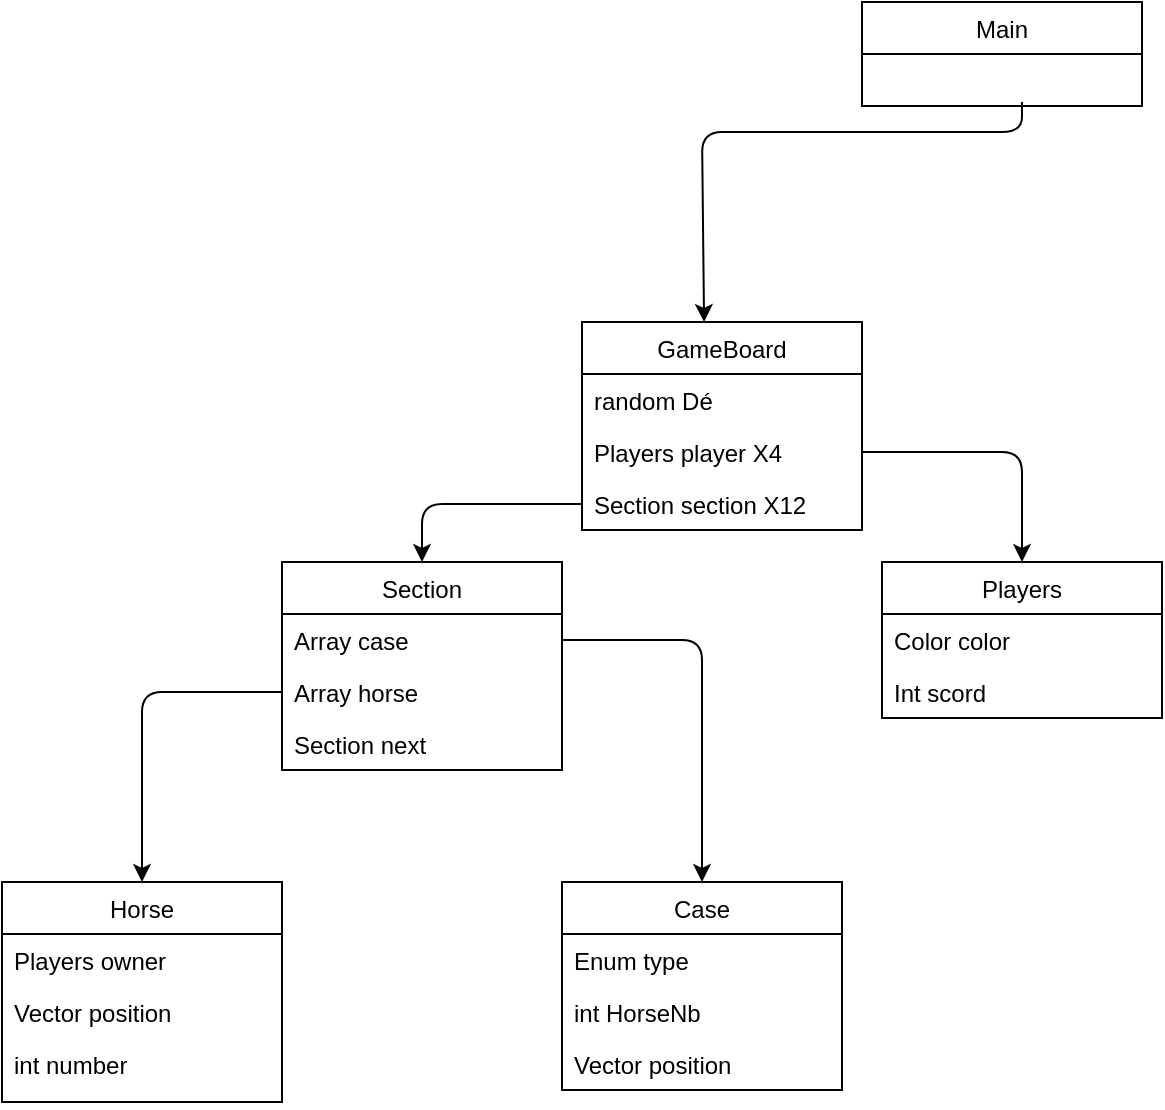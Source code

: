 <mxfile version="14.6.1" type="github"><diagram id="_9JKTbbqgFHZP0TrOg7P" name="Page-1"><mxGraphModel dx="1422" dy="838" grid="1" gridSize="10" guides="1" tooltips="1" connect="1" arrows="1" fold="1" page="1" pageScale="1" pageWidth="3300" pageHeight="4681" math="0" shadow="0"><root><mxCell id="0"/><mxCell id="1" parent="0"/><mxCell id="q9FCecpArfK3-1et3k5J-8" value="Main" style="swimlane;fontStyle=0;childLayout=stackLayout;horizontal=1;startSize=26;fillColor=none;horizontalStack=0;resizeParent=1;resizeParentMax=0;resizeLast=0;collapsible=1;marginBottom=0;" parent="1" vertex="1"><mxGeometry x="600" y="40" width="140" height="52" as="geometry"/></mxCell><mxCell id="q9FCecpArfK3-1et3k5J-12" value="GameBoard" style="swimlane;fontStyle=0;childLayout=stackLayout;horizontal=1;startSize=26;fillColor=none;horizontalStack=0;resizeParent=1;resizeParentMax=0;resizeLast=0;collapsible=1;marginBottom=0;" parent="1" vertex="1"><mxGeometry x="460" y="200" width="140" height="104" as="geometry"/></mxCell><mxCell id="q9FCecpArfK3-1et3k5J-13" value="random Dé" style="text;strokeColor=none;fillColor=none;align=left;verticalAlign=top;spacingLeft=4;spacingRight=4;overflow=hidden;rotatable=0;points=[[0,0.5],[1,0.5]];portConstraint=eastwest;" parent="q9FCecpArfK3-1et3k5J-12" vertex="1"><mxGeometry y="26" width="140" height="26" as="geometry"/></mxCell><mxCell id="q9FCecpArfK3-1et3k5J-14" value="Players player X4" style="text;strokeColor=none;fillColor=none;align=left;verticalAlign=top;spacingLeft=4;spacingRight=4;overflow=hidden;rotatable=0;points=[[0,0.5],[1,0.5]];portConstraint=eastwest;" parent="q9FCecpArfK3-1et3k5J-12" vertex="1"><mxGeometry y="52" width="140" height="26" as="geometry"/></mxCell><mxCell id="q9FCecpArfK3-1et3k5J-15" value="Section section X12" style="text;strokeColor=none;fillColor=none;align=left;verticalAlign=top;spacingLeft=4;spacingRight=4;overflow=hidden;rotatable=0;points=[[0,0.5],[1,0.5]];portConstraint=eastwest;" parent="q9FCecpArfK3-1et3k5J-12" vertex="1"><mxGeometry y="78" width="140" height="26" as="geometry"/></mxCell><mxCell id="q9FCecpArfK3-1et3k5J-16" value="Section" style="swimlane;fontStyle=0;childLayout=stackLayout;horizontal=1;startSize=26;fillColor=none;horizontalStack=0;resizeParent=1;resizeParentMax=0;resizeLast=0;collapsible=1;marginBottom=0;" parent="1" vertex="1"><mxGeometry x="310" y="320" width="140" height="104" as="geometry"/></mxCell><mxCell id="q9FCecpArfK3-1et3k5J-17" value="Array case" style="text;strokeColor=none;fillColor=none;align=left;verticalAlign=top;spacingLeft=4;spacingRight=4;overflow=hidden;rotatable=0;points=[[0,0.5],[1,0.5]];portConstraint=eastwest;" parent="q9FCecpArfK3-1et3k5J-16" vertex="1"><mxGeometry y="26" width="140" height="26" as="geometry"/></mxCell><mxCell id="q9FCecpArfK3-1et3k5J-18" value="Array horse" style="text;strokeColor=none;fillColor=none;align=left;verticalAlign=top;spacingLeft=4;spacingRight=4;overflow=hidden;rotatable=0;points=[[0,0.5],[1,0.5]];portConstraint=eastwest;" parent="q9FCecpArfK3-1et3k5J-16" vertex="1"><mxGeometry y="52" width="140" height="26" as="geometry"/></mxCell><mxCell id="q9FCecpArfK3-1et3k5J-19" value="Section next" style="text;strokeColor=none;fillColor=none;align=left;verticalAlign=top;spacingLeft=4;spacingRight=4;overflow=hidden;rotatable=0;points=[[0,0.5],[1,0.5]];portConstraint=eastwest;" parent="q9FCecpArfK3-1et3k5J-16" vertex="1"><mxGeometry y="78" width="140" height="26" as="geometry"/></mxCell><mxCell id="q9FCecpArfK3-1et3k5J-20" value="Players" style="swimlane;fontStyle=0;childLayout=stackLayout;horizontal=1;startSize=26;fillColor=none;horizontalStack=0;resizeParent=1;resizeParentMax=0;resizeLast=0;collapsible=1;marginBottom=0;" parent="1" vertex="1"><mxGeometry x="610" y="320" width="140" height="78" as="geometry"/></mxCell><mxCell id="q9FCecpArfK3-1et3k5J-21" value="Color color" style="text;strokeColor=none;fillColor=none;align=left;verticalAlign=top;spacingLeft=4;spacingRight=4;overflow=hidden;rotatable=0;points=[[0,0.5],[1,0.5]];portConstraint=eastwest;" parent="q9FCecpArfK3-1et3k5J-20" vertex="1"><mxGeometry y="26" width="140" height="26" as="geometry"/></mxCell><mxCell id="q9FCecpArfK3-1et3k5J-22" value="Int scord" style="text;strokeColor=none;fillColor=none;align=left;verticalAlign=top;spacingLeft=4;spacingRight=4;overflow=hidden;rotatable=0;points=[[0,0.5],[1,0.5]];portConstraint=eastwest;" parent="q9FCecpArfK3-1et3k5J-20" vertex="1"><mxGeometry y="52" width="140" height="26" as="geometry"/></mxCell><mxCell id="q9FCecpArfK3-1et3k5J-24" value="Case" style="swimlane;fontStyle=0;childLayout=stackLayout;horizontal=1;startSize=26;fillColor=none;horizontalStack=0;resizeParent=1;resizeParentMax=0;resizeLast=0;collapsible=1;marginBottom=0;" parent="1" vertex="1"><mxGeometry x="450" y="480" width="140" height="104" as="geometry"/></mxCell><mxCell id="q9FCecpArfK3-1et3k5J-25" value="Enum type" style="text;strokeColor=none;fillColor=none;align=left;verticalAlign=top;spacingLeft=4;spacingRight=4;overflow=hidden;rotatable=0;points=[[0,0.5],[1,0.5]];portConstraint=eastwest;" parent="q9FCecpArfK3-1et3k5J-24" vertex="1"><mxGeometry y="26" width="140" height="26" as="geometry"/></mxCell><mxCell id="q9FCecpArfK3-1et3k5J-26" value="int HorseNb" style="text;strokeColor=none;fillColor=none;align=left;verticalAlign=top;spacingLeft=4;spacingRight=4;overflow=hidden;rotatable=0;points=[[0,0.5],[1,0.5]];portConstraint=eastwest;" parent="q9FCecpArfK3-1et3k5J-24" vertex="1"><mxGeometry y="52" width="140" height="26" as="geometry"/></mxCell><mxCell id="q9FCecpArfK3-1et3k5J-27" value="Vector position" style="text;strokeColor=none;fillColor=none;align=left;verticalAlign=top;spacingLeft=4;spacingRight=4;overflow=hidden;rotatable=0;points=[[0,0.5],[1,0.5]];portConstraint=eastwest;" parent="q9FCecpArfK3-1et3k5J-24" vertex="1"><mxGeometry y="78" width="140" height="26" as="geometry"/></mxCell><mxCell id="q9FCecpArfK3-1et3k5J-28" value="" style="endArrow=classic;html=1;entryX=0.436;entryY=0;entryDx=0;entryDy=0;entryPerimeter=0;" parent="1" target="q9FCecpArfK3-1et3k5J-12" edge="1"><mxGeometry width="50" height="50" relative="1" as="geometry"><mxPoint x="680" y="90" as="sourcePoint"/><mxPoint x="520" y="180" as="targetPoint"/><Array as="points"><mxPoint x="680" y="105"/><mxPoint x="520" y="105"/></Array></mxGeometry></mxCell><mxCell id="q9FCecpArfK3-1et3k5J-29" value="Horse" style="swimlane;fontStyle=0;childLayout=stackLayout;horizontal=1;startSize=26;fillColor=none;horizontalStack=0;resizeParent=1;resizeParentMax=0;resizeLast=0;collapsible=1;marginBottom=0;" parent="1" vertex="1"><mxGeometry x="170" y="480" width="140" height="110" as="geometry"/></mxCell><mxCell id="q9FCecpArfK3-1et3k5J-30" value="Players owner" style="text;strokeColor=none;fillColor=none;align=left;verticalAlign=top;spacingLeft=4;spacingRight=4;overflow=hidden;rotatable=0;points=[[0,0.5],[1,0.5]];portConstraint=eastwest;" parent="q9FCecpArfK3-1et3k5J-29" vertex="1"><mxGeometry y="26" width="140" height="26" as="geometry"/></mxCell><mxCell id="q9FCecpArfK3-1et3k5J-31" value="Vector position" style="text;strokeColor=none;fillColor=none;align=left;verticalAlign=top;spacingLeft=4;spacingRight=4;overflow=hidden;rotatable=0;points=[[0,0.5],[1,0.5]];portConstraint=eastwest;" parent="q9FCecpArfK3-1et3k5J-29" vertex="1"><mxGeometry y="52" width="140" height="26" as="geometry"/></mxCell><mxCell id="q9FCecpArfK3-1et3k5J-32" value="int number" style="text;strokeColor=none;fillColor=none;align=left;verticalAlign=top;spacingLeft=4;spacingRight=4;overflow=hidden;rotatable=0;points=[[0,0.5],[1,0.5]];portConstraint=eastwest;" parent="q9FCecpArfK3-1et3k5J-29" vertex="1"><mxGeometry y="78" width="140" height="32" as="geometry"/></mxCell><mxCell id="q9FCecpArfK3-1et3k5J-33" value="" style="endArrow=classic;html=1;exitX=0;exitY=0.5;exitDx=0;exitDy=0;entryX=0.5;entryY=0;entryDx=0;entryDy=0;" parent="1" source="q9FCecpArfK3-1et3k5J-15" target="q9FCecpArfK3-1et3k5J-16" edge="1"><mxGeometry width="50" height="50" relative="1" as="geometry"><mxPoint x="260" y="270" as="sourcePoint"/><mxPoint x="310" y="220" as="targetPoint"/><Array as="points"><mxPoint x="380" y="291"/></Array></mxGeometry></mxCell><mxCell id="q9FCecpArfK3-1et3k5J-34" value="" style="endArrow=classic;html=1;exitX=1;exitY=0.5;exitDx=0;exitDy=0;entryX=0.5;entryY=0;entryDx=0;entryDy=0;" parent="1" source="q9FCecpArfK3-1et3k5J-14" target="q9FCecpArfK3-1et3k5J-20" edge="1"><mxGeometry width="50" height="50" relative="1" as="geometry"><mxPoint x="200" y="310" as="sourcePoint"/><mxPoint x="250" y="260" as="targetPoint"/><Array as="points"><mxPoint x="680" y="265"/></Array></mxGeometry></mxCell><mxCell id="q9FCecpArfK3-1et3k5J-35" value="" style="endArrow=classic;html=1;exitX=0;exitY=0.5;exitDx=0;exitDy=0;entryX=0.5;entryY=0;entryDx=0;entryDy=0;" parent="1" source="q9FCecpArfK3-1et3k5J-18" target="q9FCecpArfK3-1et3k5J-29" edge="1"><mxGeometry width="50" height="50" relative="1" as="geometry"><mxPoint x="130" y="320" as="sourcePoint"/><mxPoint x="180" y="270" as="targetPoint"/><Array as="points"><mxPoint x="240" y="385"/></Array></mxGeometry></mxCell><mxCell id="q9FCecpArfK3-1et3k5J-36" value="" style="endArrow=classic;html=1;exitX=1;exitY=0.5;exitDx=0;exitDy=0;entryX=0.5;entryY=0;entryDx=0;entryDy=0;" parent="1" source="q9FCecpArfK3-1et3k5J-17" target="q9FCecpArfK3-1et3k5J-24" edge="1"><mxGeometry width="50" height="50" relative="1" as="geometry"><mxPoint x="740" y="560" as="sourcePoint"/><mxPoint x="790" y="510" as="targetPoint"/><Array as="points"><mxPoint x="520" y="359"/></Array></mxGeometry></mxCell></root></mxGraphModel></diagram></mxfile>